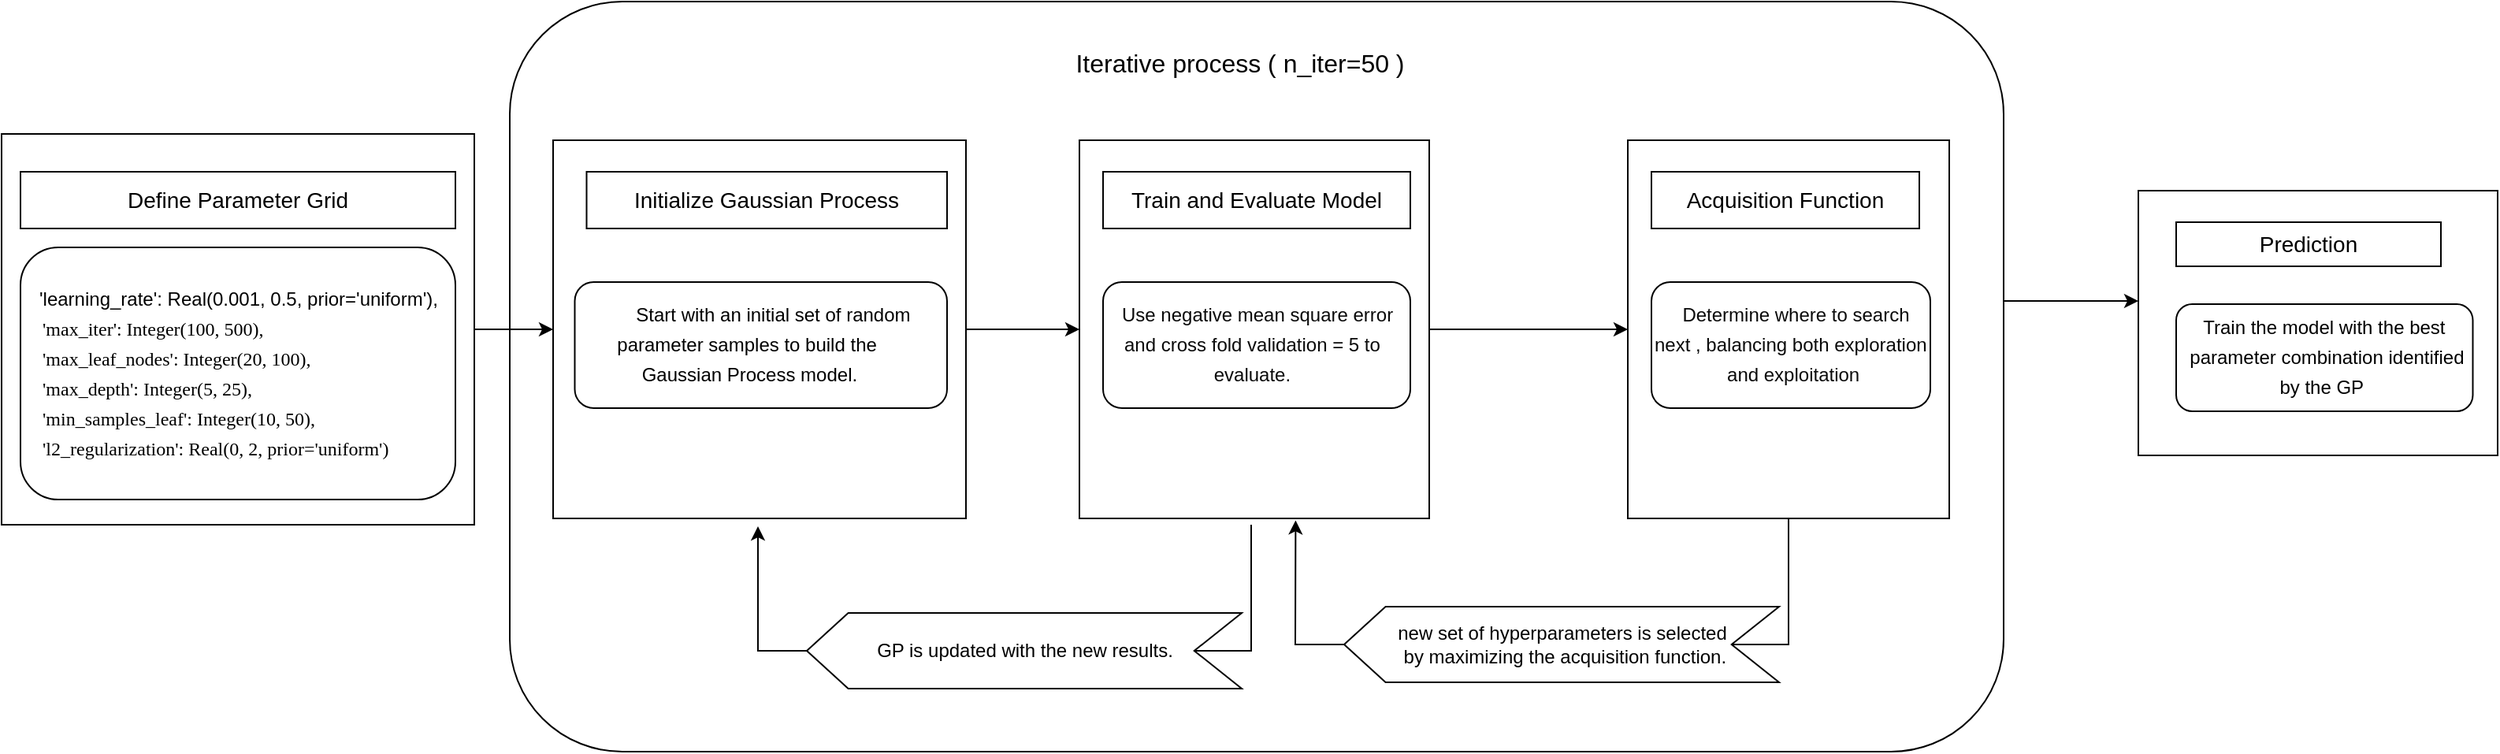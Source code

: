 <mxfile version="24.7.16">
  <diagram name="Page-1" id="mNfgXafltInSjLivuXOZ">
    <mxGraphModel dx="2385" dy="1480" grid="1" gridSize="12" guides="1" tooltips="1" connect="1" arrows="1" fold="1" page="1" pageScale="1" pageWidth="827" pageHeight="1169" math="0" shadow="0">
      <root>
        <mxCell id="0" />
        <mxCell id="1" parent="0" />
        <mxCell id="NGPrD5tqcstNBQuEpWl6-14" value="" style="rounded=1;whiteSpace=wrap;html=1;" vertex="1" parent="1">
          <mxGeometry x="382.5" y="72" width="948" height="476" as="geometry" />
        </mxCell>
        <mxCell id="kWubPV6db5KJRngbSQ9j-5" value="" style="edgeStyle=orthogonalEdgeStyle;rounded=0;orthogonalLoop=1;jettySize=auto;html=1;" parent="1" source="kWubPV6db5KJRngbSQ9j-1" target="kWubPV6db5KJRngbSQ9j-4" edge="1">
          <mxGeometry relative="1" as="geometry" />
        </mxCell>
        <mxCell id="kWubPV6db5KJRngbSQ9j-1" value="" style="rounded=0;whiteSpace=wrap;html=1;" parent="1" vertex="1">
          <mxGeometry x="60" y="156" width="300" height="248" as="geometry" />
        </mxCell>
        <mxCell id="kWubPV6db5KJRngbSQ9j-2" value="&lt;font style=&quot;font-size: 14px;&quot;&gt;Define Parameter Grid&lt;/font&gt;" style="rounded=0;whiteSpace=wrap;html=1;" parent="1" vertex="1">
          <mxGeometry x="72" y="180" width="276" height="36" as="geometry" />
        </mxCell>
        <mxCell id="kWubPV6db5KJRngbSQ9j-3" value="&lt;div style=&quot;line-height: 19px; white-space: pre; font-size: 13px;&quot;&gt;&lt;p style=&quot;background-color: rgb(31, 31, 31); color: rgb(204, 204, 204);&quot;&gt;&lt;/p&gt;&lt;p style=&quot;&quot;&gt;&lt;/p&gt;&lt;div style=&quot;&quot;&gt;&lt;div style=&quot;line-height: 19px; font-size: 12px;&quot;&gt;&lt;p style=&quot;&quot;&gt;&lt;/p&gt;&lt;div style=&quot;text-align: justify;&quot;&gt;&lt;span style=&quot;background-color: rgb(255, 255, 255);&quot;&gt;   &#39;learning_rate&#39;: Real(0.001, 0.5, prior=&#39;uniform&#39;),&lt;/span&gt;&lt;/div&gt;&lt;span style=&quot;background-color: rgb(255, 255, 255);&quot;&gt;&lt;div style=&quot;text-align: justify;&quot;&gt;&lt;span style=&quot;font-family: ioStfBAkOIASzjVcxTaC;&quot;&gt;&amp;nbsp; &amp;nbsp; &#39;max_iter&#39;: Integer(100, 500),&lt;/span&gt;&lt;/div&gt;&lt;font style=&quot;font-size: 12px;&quot; face=&quot;ioStfBAkOIASzjVcxTaC&quot;&gt;&lt;div style=&quot;text-align: justify;&quot;&gt;&amp;nbsp; &amp;nbsp; &#39;max_leaf_nodes&#39;: Integer(20, 100),&lt;/div&gt;&lt;/font&gt;&lt;font style=&quot;font-size: 12px;&quot; face=&quot;ioStfBAkOIASzjVcxTaC&quot;&gt;&lt;div style=&quot;text-align: justify;&quot;&gt;&amp;nbsp; &amp;nbsp; &#39;max_depth&#39;: Integer(5, 25),&lt;/div&gt;&lt;/font&gt;&lt;font style=&quot;font-size: 12px;&quot; face=&quot;ioStfBAkOIASzjVcxTaC&quot;&gt;&lt;div style=&quot;text-align: justify;&quot;&gt;&amp;nbsp; &amp;nbsp; &#39;min_samples_leaf&#39;: Integer(10, 50),&lt;/div&gt;&lt;/font&gt;&lt;font style=&quot;font-size: 12px;&quot; face=&quot;ioStfBAkOIASzjVcxTaC&quot;&gt;&lt;div style=&quot;text-align: justify;&quot;&gt;&amp;nbsp; &amp;nbsp; &#39;l2_regularization&#39;: Real(0, 2, prior=&#39;uniform&#39;)&lt;/div&gt;&lt;/font&gt;&lt;/span&gt;&lt;p&gt;&lt;/p&gt;&lt;/div&gt;&lt;/div&gt;&lt;p&gt;&lt;/p&gt;&lt;p style=&quot;background-color: rgb(31, 31, 31); color: rgb(204, 204, 204);&quot;&gt;&lt;/p&gt;&lt;/div&gt;" style="rounded=1;whiteSpace=wrap;html=1;align=left;fillColor=none;" parent="1" vertex="1">
          <mxGeometry x="72" y="228" width="276" height="160" as="geometry" />
        </mxCell>
        <mxCell id="kWubPV6db5KJRngbSQ9j-9" value="" style="edgeStyle=orthogonalEdgeStyle;rounded=0;orthogonalLoop=1;jettySize=auto;html=1;" parent="1" source="kWubPV6db5KJRngbSQ9j-4" target="kWubPV6db5KJRngbSQ9j-8" edge="1">
          <mxGeometry relative="1" as="geometry" />
        </mxCell>
        <mxCell id="kWubPV6db5KJRngbSQ9j-4" value="" style="rounded=0;whiteSpace=wrap;html=1;" parent="1" vertex="1">
          <mxGeometry x="410" y="160" width="262" height="240" as="geometry" />
        </mxCell>
        <mxCell id="kWubPV6db5KJRngbSQ9j-6" value="&lt;font style=&quot;font-size: 14px;&quot;&gt;Initialize Gaussian Process&lt;/font&gt;" style="rounded=0;whiteSpace=wrap;html=1;" parent="1" vertex="1">
          <mxGeometry x="431.25" y="180" width="228.75" height="36" as="geometry" />
        </mxCell>
        <mxCell id="kWubPV6db5KJRngbSQ9j-7" value="&lt;div style=&quot;line-height: 19px; white-space: pre;&quot;&gt;&lt;p style=&quot;background-color: rgb(31, 31, 31); color: rgb(204, 204, 204);&quot;&gt;&lt;/p&gt;&lt;p style=&quot;&quot;&gt;&lt;/p&gt;&lt;div style=&quot;text-align: center;&quot;&gt;           Start with an initial set of random &lt;/div&gt;&lt;div style=&quot;text-align: center;&quot;&gt;parameter samples to build the&lt;/div&gt;&lt;div style=&quot;text-align: center;&quot;&gt; Gaussian Process model.&lt;br&gt;&lt;/div&gt;&lt;p&gt;&lt;/p&gt;&lt;p style=&quot;background-color: rgb(31, 31, 31); color: rgb(204, 204, 204);&quot;&gt;&lt;/p&gt;&lt;/div&gt;" style="rounded=1;whiteSpace=wrap;html=1;align=left;fillColor=none;" parent="1" vertex="1">
          <mxGeometry x="423.75" y="250" width="236.25" height="80" as="geometry" />
        </mxCell>
        <mxCell id="kWubPV6db5KJRngbSQ9j-16" style="edgeStyle=orthogonalEdgeStyle;rounded=0;orthogonalLoop=1;jettySize=auto;html=1;exitX=1;exitY=0.5;exitDx=0;exitDy=0;entryX=0;entryY=0.5;entryDx=0;entryDy=0;" parent="1" source="kWubPV6db5KJRngbSQ9j-8" target="kWubPV6db5KJRngbSQ9j-12" edge="1">
          <mxGeometry relative="1" as="geometry" />
        </mxCell>
        <mxCell id="kWubPV6db5KJRngbSQ9j-8" value="" style="rounded=0;whiteSpace=wrap;html=1;" parent="1" vertex="1">
          <mxGeometry x="744" y="160" width="222" height="240" as="geometry" />
        </mxCell>
        <mxCell id="kWubPV6db5KJRngbSQ9j-10" value="&lt;font style=&quot;font-size: 14px;&quot;&gt;Train and Evaluate Model&lt;/font&gt;" style="rounded=0;whiteSpace=wrap;html=1;" parent="1" vertex="1">
          <mxGeometry x="759" y="180" width="195" height="36" as="geometry" />
        </mxCell>
        <mxCell id="kWubPV6db5KJRngbSQ9j-11" value="&lt;div style=&quot;line-height: 19px; white-space: pre;&quot;&gt;&lt;p style=&quot;background-color: rgb(31, 31, 31); color: rgb(204, 204, 204);&quot;&gt;&lt;/p&gt;&lt;p style=&quot;&quot;&gt;&lt;/p&gt;&lt;div style=&quot;text-align: center;&quot;&gt;&lt;font style=&quot;font-size: 12px;&quot; color=&quot;#0a0a0a&quot;&gt;   Use negative mean square error &lt;/font&gt;&lt;/div&gt;&lt;div style=&quot;text-align: center;&quot;&gt;&lt;font color=&quot;#0a0a0a&quot;&gt;and cross fold validation = 5 to&lt;/font&gt;&lt;/div&gt;&lt;div style=&quot;text-align: center;&quot;&gt;&lt;font color=&quot;#0a0a0a&quot;&gt;evaluate.&lt;/font&gt;&lt;/div&gt;&lt;p&gt;&lt;/p&gt;&lt;p style=&quot;background-color: rgb(31, 31, 31); color: rgb(204, 204, 204);&quot;&gt;&lt;/p&gt;&lt;/div&gt;" style="rounded=1;whiteSpace=wrap;html=1;align=left;fillColor=none;" parent="1" vertex="1">
          <mxGeometry x="759" y="250" width="195" height="80" as="geometry" />
        </mxCell>
        <mxCell id="kWubPV6db5KJRngbSQ9j-12" value="" style="rounded=0;whiteSpace=wrap;html=1;" parent="1" vertex="1">
          <mxGeometry x="1092" y="160" width="204" height="240" as="geometry" />
        </mxCell>
        <mxCell id="kWubPV6db5KJRngbSQ9j-13" value="&lt;font style=&quot;font-size: 14px;&quot;&gt;Acquisition Function&lt;/font&gt;" style="rounded=0;whiteSpace=wrap;html=1;" parent="1" vertex="1">
          <mxGeometry x="1107" y="180" width="170" height="36" as="geometry" />
        </mxCell>
        <mxCell id="kWubPV6db5KJRngbSQ9j-14" value="&lt;div style=&quot;line-height: 19px; white-space: pre;&quot;&gt;&lt;p style=&quot;background-color: rgb(31, 31, 31); color: rgb(204, 204, 204);&quot;&gt;&lt;/p&gt;&lt;p style=&quot;&quot;&gt;&lt;/p&gt;&lt;div style=&quot;text-align: center;&quot;&gt;&lt;font color=&quot;#0a0a0a&quot;&gt;   Determine where to search &lt;/font&gt;&lt;/div&gt;&lt;div style=&quot;text-align: center;&quot;&gt;&lt;font color=&quot;#0a0a0a&quot;&gt;next , balancing both exploration&lt;/font&gt;&lt;/div&gt;&lt;div style=&quot;text-align: center;&quot;&gt;&lt;font color=&quot;#0a0a0a&quot;&gt; and exploitation&lt;/font&gt;&lt;/div&gt;&lt;p&gt;&lt;/p&gt;&lt;p style=&quot;background-color: rgb(31, 31, 31); color: rgb(204, 204, 204);&quot;&gt;&lt;/p&gt;&lt;/div&gt;" style="rounded=1;whiteSpace=wrap;html=1;align=left;fillColor=none;" parent="1" vertex="1">
          <mxGeometry x="1107" y="250" width="177" height="80" as="geometry" />
        </mxCell>
        <mxCell id="NGPrD5tqcstNBQuEpWl6-5" value="new set of hyperparameters is selected&lt;div&gt;&amp;nbsp;by maximizing the acquisition function.&lt;/div&gt;" style="html=1;shadow=0;dashed=0;align=center;verticalAlign=middle;shape=mxgraph.arrows2.arrow;dy=0;dx=26.29;flipH=1;notch=30.14;" vertex="1" parent="1">
          <mxGeometry x="912" y="456" width="276" height="48" as="geometry" />
        </mxCell>
        <mxCell id="NGPrD5tqcstNBQuEpWl6-8" value="" style="endArrow=classic;html=1;rounded=0;entryX=0.618;entryY=1.005;entryDx=0;entryDy=0;exitX=1;exitY=0.5;exitDx=0;exitDy=0;exitPerimeter=0;entryPerimeter=0;" edge="1" parent="1" source="NGPrD5tqcstNBQuEpWl6-5" target="kWubPV6db5KJRngbSQ9j-8">
          <mxGeometry width="50" height="50" relative="1" as="geometry">
            <mxPoint x="648" y="470" as="sourcePoint" />
            <mxPoint x="698" y="420" as="targetPoint" />
            <Array as="points">
              <mxPoint x="881" y="480" />
            </Array>
          </mxGeometry>
        </mxCell>
        <mxCell id="NGPrD5tqcstNBQuEpWl6-10" value="" style="endArrow=none;html=1;rounded=0;entryX=0.5;entryY=1;entryDx=0;entryDy=0;exitX=0;exitY=0.5;exitDx=30.14;exitDy=0;exitPerimeter=0;" edge="1" parent="1" source="NGPrD5tqcstNBQuEpWl6-5" target="kWubPV6db5KJRngbSQ9j-12">
          <mxGeometry width="50" height="50" relative="1" as="geometry">
            <mxPoint x="648" y="470" as="sourcePoint" />
            <mxPoint x="698" y="420" as="targetPoint" />
            <Array as="points">
              <mxPoint x="1194" y="480" />
            </Array>
          </mxGeometry>
        </mxCell>
        <mxCell id="NGPrD5tqcstNBQuEpWl6-11" value="GP is updated with the new results&lt;span style=&quot;background-color: initial;&quot;&gt;.&lt;/span&gt;" style="html=1;shadow=0;dashed=0;align=center;verticalAlign=middle;shape=mxgraph.arrows2.arrow;dy=0;dx=26.29;flipH=1;notch=30.14;" vertex="1" parent="1">
          <mxGeometry x="571" y="460" width="276" height="48" as="geometry" />
        </mxCell>
        <mxCell id="NGPrD5tqcstNBQuEpWl6-12" value="" style="endArrow=classic;html=1;rounded=0;entryX=0.618;entryY=1.005;entryDx=0;entryDy=0;exitX=1;exitY=0.5;exitDx=0;exitDy=0;exitPerimeter=0;entryPerimeter=0;" edge="1" parent="1" source="NGPrD5tqcstNBQuEpWl6-11">
          <mxGeometry width="50" height="50" relative="1" as="geometry">
            <mxPoint x="307" y="474" as="sourcePoint" />
            <mxPoint x="540" y="405" as="targetPoint" />
            <Array as="points">
              <mxPoint x="540" y="484" />
            </Array>
          </mxGeometry>
        </mxCell>
        <mxCell id="NGPrD5tqcstNBQuEpWl6-13" value="" style="endArrow=none;html=1;rounded=0;entryX=0.5;entryY=1;entryDx=0;entryDy=0;exitX=0;exitY=0.5;exitDx=30.14;exitDy=0;exitPerimeter=0;" edge="1" parent="1" source="NGPrD5tqcstNBQuEpWl6-11">
          <mxGeometry width="50" height="50" relative="1" as="geometry">
            <mxPoint x="307" y="474" as="sourcePoint" />
            <mxPoint x="853" y="404" as="targetPoint" />
            <Array as="points">
              <mxPoint x="853" y="484" />
            </Array>
          </mxGeometry>
        </mxCell>
        <mxCell id="NGPrD5tqcstNBQuEpWl6-15" value="&lt;font style=&quot;font-size: 16px;&quot;&gt;Iterative process ( n_iter=50 )&lt;/font&gt;" style="text;html=1;align=center;verticalAlign=middle;whiteSpace=wrap;rounded=0;" vertex="1" parent="1">
          <mxGeometry x="684" y="96" width="324" height="30" as="geometry" />
        </mxCell>
        <mxCell id="NGPrD5tqcstNBQuEpWl6-16" value="" style="endArrow=classic;html=1;rounded=0;" edge="1" parent="1">
          <mxGeometry width="50" height="50" relative="1" as="geometry">
            <mxPoint x="1330.5" y="262" as="sourcePoint" />
            <mxPoint x="1416" y="262" as="targetPoint" />
          </mxGeometry>
        </mxCell>
        <mxCell id="NGPrD5tqcstNBQuEpWl6-17" value="" style="rounded=0;whiteSpace=wrap;html=1;" vertex="1" parent="1">
          <mxGeometry x="1416" y="192" width="228" height="168" as="geometry" />
        </mxCell>
        <mxCell id="NGPrD5tqcstNBQuEpWl6-18" value="&lt;font style=&quot;font-size: 14px;&quot;&gt;Prediction&lt;/font&gt;" style="rounded=0;whiteSpace=wrap;html=1;" vertex="1" parent="1">
          <mxGeometry x="1440" y="212" width="168" height="28" as="geometry" />
        </mxCell>
        <mxCell id="NGPrD5tqcstNBQuEpWl6-19" value="&lt;div style=&quot;line-height: 19px; white-space: pre;&quot;&gt;&lt;p style=&quot;background-color: rgb(31, 31, 31); color: rgb(204, 204, 204);&quot;&gt;&lt;/p&gt;&lt;p style=&quot;&quot;&gt;&lt;/p&gt;&lt;div style=&quot;text-align: center;&quot;&gt;  Train the model with the best &lt;/div&gt;&lt;div style=&quot;text-align: center;&quot;&gt;  parameter combination identified&lt;/div&gt;&lt;div style=&quot;text-align: center;&quot;&gt;by the GP&lt;/div&gt;&lt;p&gt;&lt;/p&gt;&lt;p style=&quot;background-color: rgb(31, 31, 31); color: rgb(204, 204, 204);&quot;&gt;&lt;/p&gt;&lt;/div&gt;" style="rounded=1;whiteSpace=wrap;html=1;align=left;fillColor=none;" vertex="1" parent="1">
          <mxGeometry x="1440" y="264" width="188.25" height="68" as="geometry" />
        </mxCell>
      </root>
    </mxGraphModel>
  </diagram>
</mxfile>
